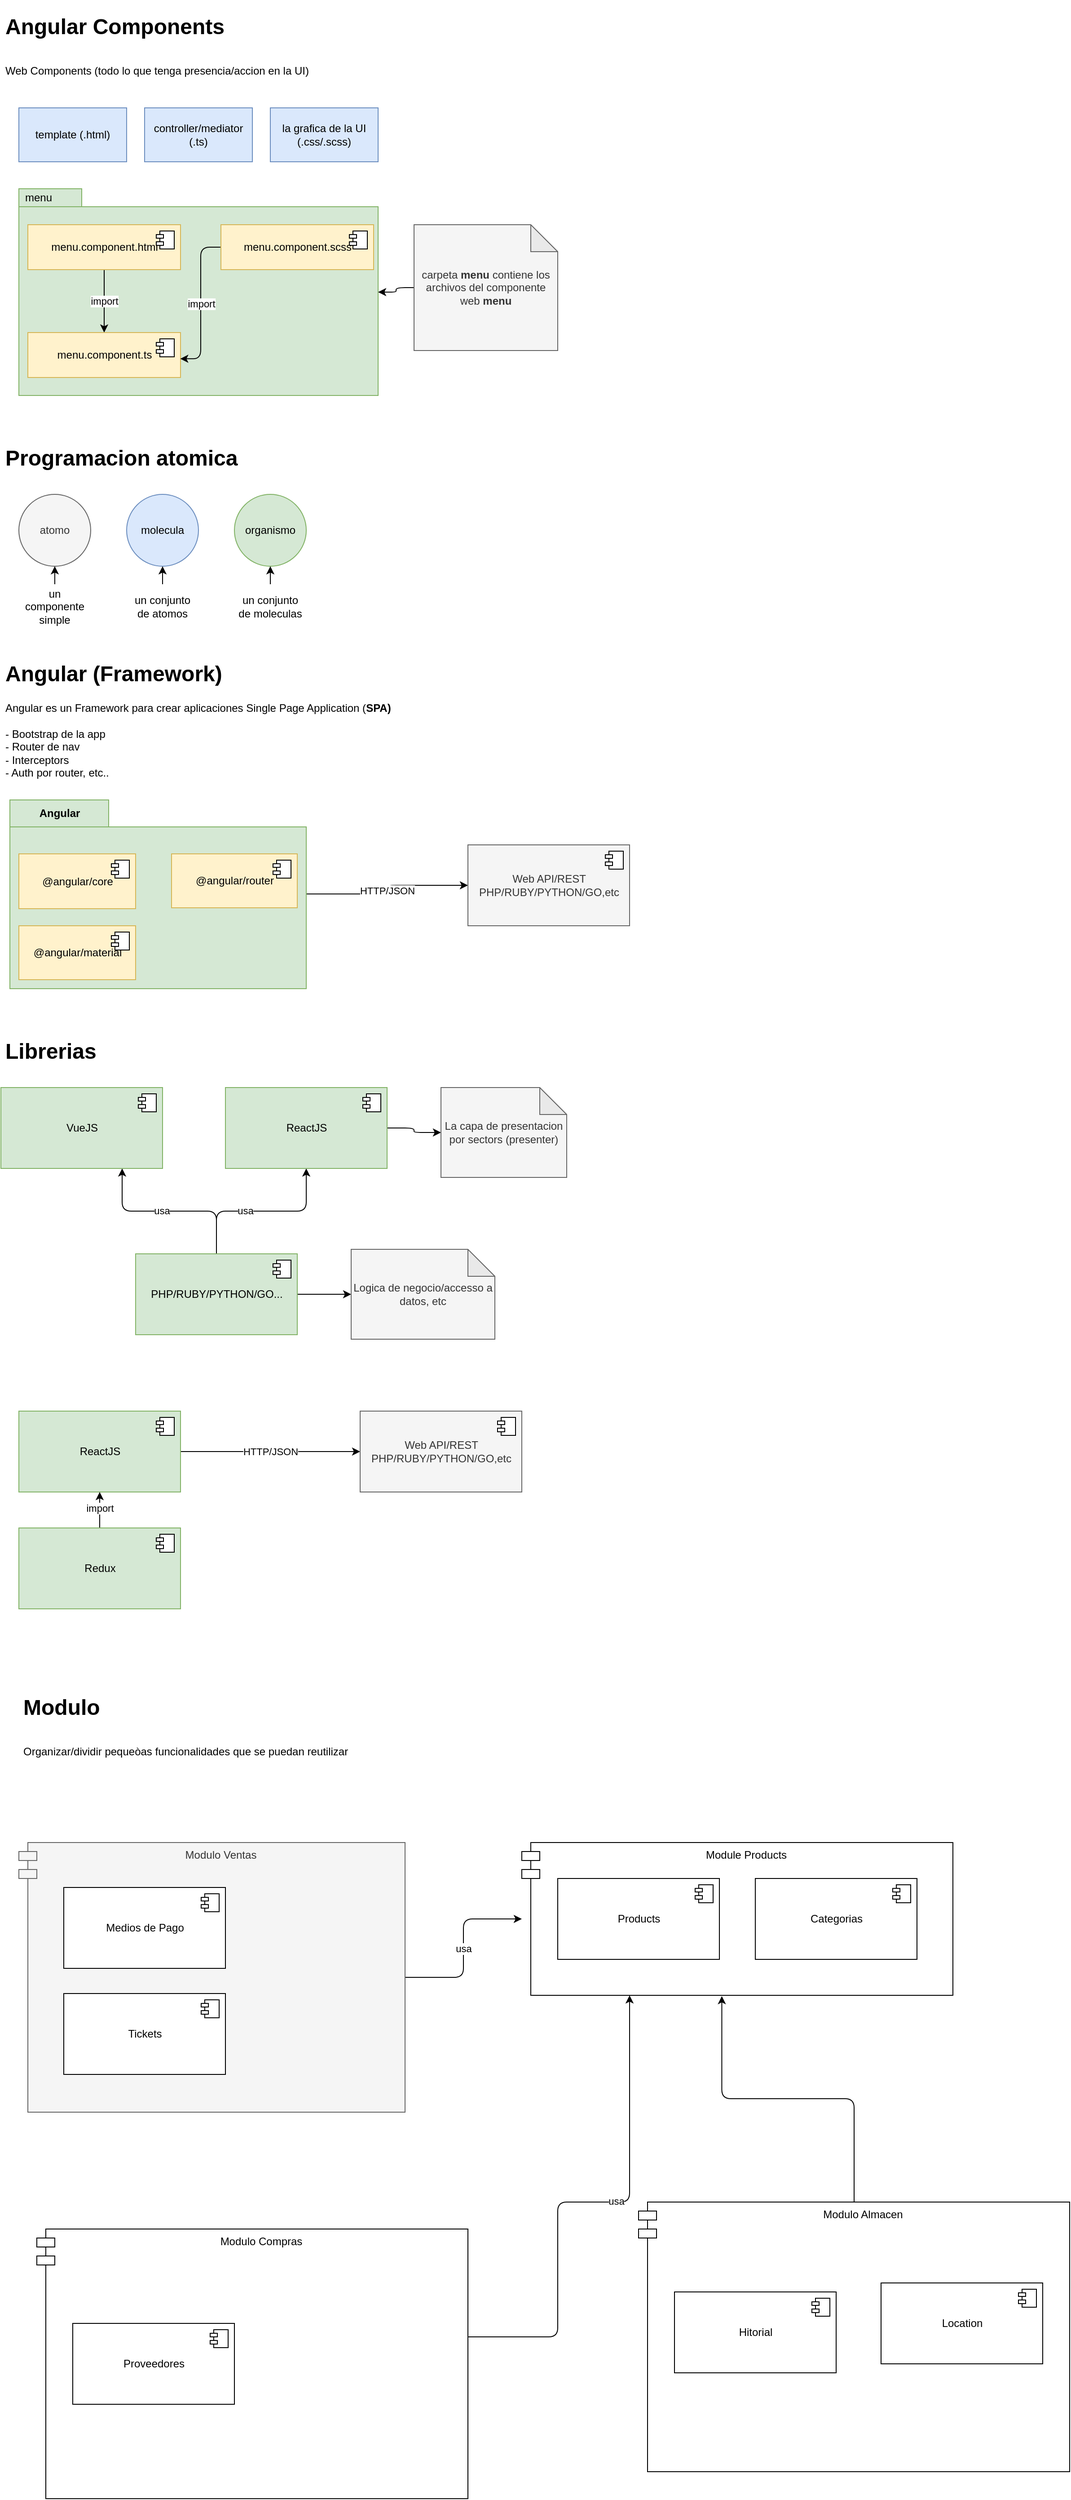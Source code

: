 <mxfile version="14.2.4" type="embed">
    <diagram id="Q2aRL8ScQoQYqk_JuvIn" name="Page-1">
        <mxGraphModel dx="1250" dy="900" grid="1" gridSize="10" guides="1" tooltips="1" connect="1" arrows="1" fold="1" page="1" pageScale="1" pageWidth="827" pageHeight="1169" math="0" shadow="0">
            <root>
                <mxCell id="0"/>
                <mxCell id="1" parent="0"/>
                <mxCell id="125" value="Module Products" style="shape=module;align=left;spacingLeft=20;align=center;verticalAlign=top;rounded=0;sketch=0;" vertex="1" parent="1">
                    <mxGeometry x="600" y="2080" width="480" height="170" as="geometry"/>
                </mxCell>
                <mxCell id="3" value="&lt;h1&gt;&lt;span&gt;Angular Components&lt;/span&gt;&lt;/h1&gt;&lt;h1&gt;&lt;span style=&quot;font-size: 12px ; font-weight: 400&quot;&gt;Web Components (todo lo que tenga presencia/accion en la UI)&lt;/span&gt;&lt;/h1&gt;" style="text;html=1;strokeColor=none;fillColor=none;spacing=5;spacingTop=-20;whiteSpace=wrap;overflow=hidden;rounded=0;" vertex="1" parent="1">
                    <mxGeometry x="20" y="40" width="620" height="80" as="geometry"/>
                </mxCell>
                <mxCell id="4" value="atomo" style="ellipse;whiteSpace=wrap;html=1;aspect=fixed;fillColor=#f5f5f5;strokeColor=#666666;fontColor=#333333;" vertex="1" parent="1">
                    <mxGeometry x="40" y="580" width="80" height="80" as="geometry"/>
                </mxCell>
                <mxCell id="5" value="molecula" style="ellipse;whiteSpace=wrap;html=1;aspect=fixed;fillColor=#dae8fc;strokeColor=#6c8ebf;" vertex="1" parent="1">
                    <mxGeometry x="160" y="580" width="80" height="80" as="geometry"/>
                </mxCell>
                <mxCell id="6" value="organismo" style="ellipse;whiteSpace=wrap;html=1;aspect=fixed;fillColor=#d5e8d4;strokeColor=#82b366;" vertex="1" parent="1">
                    <mxGeometry x="280" y="580" width="80" height="80" as="geometry"/>
                </mxCell>
                <mxCell id="7" value="&lt;h1&gt;&lt;span&gt;Programacion atomica&lt;/span&gt;&lt;/h1&gt;" style="text;html=1;strokeColor=none;fillColor=none;spacing=5;spacingTop=-20;whiteSpace=wrap;overflow=hidden;rounded=0;" vertex="1" parent="1">
                    <mxGeometry x="20" y="520" width="620" height="50" as="geometry"/>
                </mxCell>
                <mxCell id="53" style="edgeStyle=orthogonalEdgeStyle;curved=0;rounded=1;sketch=0;orthogonalLoop=1;jettySize=auto;html=1;entryX=0.5;entryY=1;entryDx=0;entryDy=0;" edge="1" parent="1" source="8" target="4">
                    <mxGeometry relative="1" as="geometry"/>
                </mxCell>
                <mxCell id="8" value="un componente simple" style="text;html=1;strokeColor=none;fillColor=none;align=center;verticalAlign=middle;whiteSpace=wrap;rounded=0;" vertex="1" parent="1">
                    <mxGeometry x="40" y="680" width="80" height="50" as="geometry"/>
                </mxCell>
                <mxCell id="54" style="edgeStyle=orthogonalEdgeStyle;curved=0;rounded=1;sketch=0;orthogonalLoop=1;jettySize=auto;html=1;entryX=0.5;entryY=1;entryDx=0;entryDy=0;" edge="1" parent="1" source="9" target="5">
                    <mxGeometry relative="1" as="geometry"/>
                </mxCell>
                <mxCell id="9" value="un conjunto de atomos" style="text;html=1;strokeColor=none;fillColor=none;align=center;verticalAlign=middle;whiteSpace=wrap;rounded=0;" vertex="1" parent="1">
                    <mxGeometry x="160" y="680" width="80" height="50" as="geometry"/>
                </mxCell>
                <mxCell id="55" style="edgeStyle=orthogonalEdgeStyle;curved=0;rounded=1;sketch=0;orthogonalLoop=1;jettySize=auto;html=1;entryX=0.5;entryY=1;entryDx=0;entryDy=0;" edge="1" parent="1" source="12" target="6">
                    <mxGeometry relative="1" as="geometry"/>
                </mxCell>
                <mxCell id="12" value="un conjunto de moleculas" style="text;html=1;strokeColor=none;fillColor=none;align=center;verticalAlign=middle;whiteSpace=wrap;rounded=0;" vertex="1" parent="1">
                    <mxGeometry x="280" y="680" width="80" height="50" as="geometry"/>
                </mxCell>
                <mxCell id="13" value="template (.html)" style="rounded=0;whiteSpace=wrap;html=1;fillColor=#dae8fc;strokeColor=#6c8ebf;" vertex="1" parent="1">
                    <mxGeometry x="40" y="150" width="120" height="60" as="geometry"/>
                </mxCell>
                <mxCell id="14" value="controller/mediator (.ts)" style="rounded=0;whiteSpace=wrap;html=1;fillColor=#dae8fc;strokeColor=#6c8ebf;" vertex="1" parent="1">
                    <mxGeometry x="180" y="150" width="120" height="60" as="geometry"/>
                </mxCell>
                <mxCell id="15" value="la grafica de la UI (.css/.scss)" style="rounded=0;whiteSpace=wrap;html=1;fillColor=#dae8fc;strokeColor=#6c8ebf;" vertex="1" parent="1">
                    <mxGeometry x="320" y="150" width="120" height="60" as="geometry"/>
                </mxCell>
                <mxCell id="37" value="menu" style="shape=folder;xSize=90;align=left;spacingLeft=10;align=left;verticalAlign=top;spacingLeft=5;spacingTop=-4;tabWidth=70;tabHeight=20;tabPosition=left;html=1;strokeWidth=1;recursiveResize=0;rounded=0;sketch=0;fillColor=#d5e8d4;strokeColor=#82b366;" vertex="1" parent="1">
                    <mxGeometry x="40" y="240" width="400" height="230" as="geometry"/>
                </mxCell>
                <mxCell id="48" value="import" style="edgeStyle=orthogonalEdgeStyle;curved=0;rounded=1;sketch=0;orthogonalLoop=1;jettySize=auto;html=1;entryX=0.5;entryY=0;entryDx=0;entryDy=0;" edge="1" parent="1" source="41" target="43">
                    <mxGeometry relative="1" as="geometry"/>
                </mxCell>
                <mxCell id="41" value="menu.component.html" style="html=1;dropTarget=0;rounded=0;sketch=0;fillColor=#fff2cc;strokeColor=#d6b656;" vertex="1" parent="1">
                    <mxGeometry x="50" y="280" width="170" height="50" as="geometry"/>
                </mxCell>
                <mxCell id="42" value="" style="shape=module;jettyWidth=8;jettyHeight=4;" vertex="1" parent="41">
                    <mxGeometry x="1" width="20" height="20" relative="1" as="geometry">
                        <mxPoint x="-27" y="7" as="offset"/>
                    </mxGeometry>
                </mxCell>
                <mxCell id="43" value="menu.component.ts" style="html=1;dropTarget=0;rounded=0;sketch=0;fillColor=#fff2cc;strokeColor=#d6b656;" vertex="1" parent="1">
                    <mxGeometry x="50" y="400" width="170" height="50" as="geometry"/>
                </mxCell>
                <mxCell id="44" value="" style="shape=module;jettyWidth=8;jettyHeight=4;" vertex="1" parent="43">
                    <mxGeometry x="1" width="20" height="20" relative="1" as="geometry">
                        <mxPoint x="-27" y="7" as="offset"/>
                    </mxGeometry>
                </mxCell>
                <mxCell id="49" value="import" style="edgeStyle=orthogonalEdgeStyle;curved=0;rounded=1;sketch=0;orthogonalLoop=1;jettySize=auto;html=1;entryX=0.998;entryY=0.583;entryDx=0;entryDy=0;entryPerimeter=0;" edge="1" parent="1" source="45" target="43">
                    <mxGeometry relative="1" as="geometry"/>
                </mxCell>
                <mxCell id="45" value="menu.component.scss" style="html=1;dropTarget=0;rounded=0;sketch=0;fillColor=#fff2cc;strokeColor=#d6b656;" vertex="1" parent="1">
                    <mxGeometry x="265" y="280" width="170" height="50" as="geometry"/>
                </mxCell>
                <mxCell id="46" value="" style="shape=module;jettyWidth=8;jettyHeight=4;" vertex="1" parent="45">
                    <mxGeometry x="1" width="20" height="20" relative="1" as="geometry">
                        <mxPoint x="-27" y="7" as="offset"/>
                    </mxGeometry>
                </mxCell>
                <mxCell id="51" style="edgeStyle=orthogonalEdgeStyle;curved=0;rounded=1;sketch=0;orthogonalLoop=1;jettySize=auto;html=1;" edge="1" parent="1" source="50" target="37">
                    <mxGeometry relative="1" as="geometry"/>
                </mxCell>
                <mxCell id="50" value="carpeta &lt;b&gt;menu&lt;/b&gt; contiene los archivos del componente web &lt;b&gt;menu&lt;/b&gt;" style="shape=note;whiteSpace=wrap;html=1;backgroundOutline=1;darkOpacity=0.05;rounded=0;sketch=0;fillColor=#f5f5f5;strokeColor=#666666;fontColor=#333333;" vertex="1" parent="1">
                    <mxGeometry x="480" y="280" width="160" height="140" as="geometry"/>
                </mxCell>
                <mxCell id="52" value="&lt;h1&gt;&lt;span&gt;Angular (Framework)&lt;/span&gt;&lt;/h1&gt;&lt;div&gt;Angular es un Framework para crear aplicaciones Single Page Application (&lt;b&gt;SPA)&lt;/b&gt;&lt;/div&gt;&lt;div&gt;&lt;b&gt;&lt;br&gt;&lt;/b&gt;&lt;/div&gt;&lt;div&gt;- Bootstrap de la app&lt;/div&gt;&lt;div&gt;- Router de nav&lt;/div&gt;&lt;div&gt;- Interceptors&lt;/div&gt;&lt;div&gt;- Auth por router, etc..&lt;/div&gt;" style="text;html=1;strokeColor=none;fillColor=none;spacing=5;spacingTop=-20;whiteSpace=wrap;overflow=hidden;rounded=0;" vertex="1" parent="1">
                    <mxGeometry x="20" y="760" width="620" height="150" as="geometry"/>
                </mxCell>
                <mxCell id="72" style="edgeStyle=orthogonalEdgeStyle;curved=0;rounded=1;sketch=0;orthogonalLoop=1;jettySize=auto;html=1;" edge="1" parent="1" source="68" target="70">
                    <mxGeometry relative="1" as="geometry"/>
                </mxCell>
                <mxCell id="86" value="usa" style="edgeLabel;html=1;align=center;verticalAlign=middle;resizable=0;points=[];" vertex="1" connectable="0" parent="72">
                    <mxGeometry x="-0.188" y="1" relative="1" as="geometry">
                        <mxPoint as="offset"/>
                    </mxGeometry>
                </mxCell>
                <mxCell id="76" style="edgeStyle=orthogonalEdgeStyle;curved=0;rounded=1;sketch=0;orthogonalLoop=1;jettySize=auto;html=1;" edge="1" parent="1" source="68" target="75">
                    <mxGeometry relative="1" as="geometry"/>
                </mxCell>
                <mxCell id="79" style="edgeStyle=orthogonalEdgeStyle;curved=0;rounded=1;sketch=0;orthogonalLoop=1;jettySize=auto;html=1;entryX=0.75;entryY=1;entryDx=0;entryDy=0;" edge="1" parent="1" source="68" target="77">
                    <mxGeometry relative="1" as="geometry"/>
                </mxCell>
                <mxCell id="87" value="usa" style="edgeLabel;html=1;align=center;verticalAlign=middle;resizable=0;points=[];" vertex="1" connectable="0" parent="79">
                    <mxGeometry x="0.085" y="-1" relative="1" as="geometry">
                        <mxPoint as="offset"/>
                    </mxGeometry>
                </mxCell>
                <mxCell id="68" value="PHP/RUBY/PYTHON/GO..." style="html=1;dropTarget=0;rounded=0;sketch=0;fillColor=#d5e8d4;strokeColor=#82b366;" vertex="1" parent="1">
                    <mxGeometry x="170" y="1425" width="180" height="90" as="geometry"/>
                </mxCell>
                <mxCell id="69" value="" style="shape=module;jettyWidth=8;jettyHeight=4;" vertex="1" parent="68">
                    <mxGeometry x="1" width="20" height="20" relative="1" as="geometry">
                        <mxPoint x="-27" y="7" as="offset"/>
                    </mxGeometry>
                </mxCell>
                <mxCell id="73" style="edgeStyle=orthogonalEdgeStyle;curved=0;rounded=1;sketch=0;orthogonalLoop=1;jettySize=auto;html=1;" edge="1" parent="1" source="70" target="74">
                    <mxGeometry relative="1" as="geometry">
                        <mxPoint x="260" y="1295" as="targetPoint"/>
                    </mxGeometry>
                </mxCell>
                <mxCell id="70" value="ReactJS" style="html=1;dropTarget=0;rounded=0;sketch=0;fillColor=#d5e8d4;strokeColor=#82b366;" vertex="1" parent="1">
                    <mxGeometry x="270" y="1240" width="180" height="90" as="geometry"/>
                </mxCell>
                <mxCell id="71" value="" style="shape=module;jettyWidth=8;jettyHeight=4;" vertex="1" parent="70">
                    <mxGeometry x="1" width="20" height="20" relative="1" as="geometry">
                        <mxPoint x="-27" y="7" as="offset"/>
                    </mxGeometry>
                </mxCell>
                <mxCell id="74" value="La capa de presentacion por sectors (presenter)" style="shape=note;whiteSpace=wrap;html=1;backgroundOutline=1;darkOpacity=0.05;rounded=0;sketch=0;fillColor=#f5f5f5;strokeColor=#666666;fontColor=#333333;" vertex="1" parent="1">
                    <mxGeometry x="510" y="1240" width="140" height="100" as="geometry"/>
                </mxCell>
                <mxCell id="75" value="Logica de negocio/accesso a datos, etc" style="shape=note;whiteSpace=wrap;html=1;backgroundOutline=1;darkOpacity=0.05;rounded=0;sketch=0;fillColor=#f5f5f5;strokeColor=#666666;fontColor=#333333;" vertex="1" parent="1">
                    <mxGeometry x="410" y="1420" width="160" height="100" as="geometry"/>
                </mxCell>
                <mxCell id="77" value="VueJS" style="html=1;dropTarget=0;rounded=0;sketch=0;fillColor=#d5e8d4;strokeColor=#82b366;" vertex="1" parent="1">
                    <mxGeometry x="20" y="1240" width="180" height="90" as="geometry"/>
                </mxCell>
                <mxCell id="78" value="" style="shape=module;jettyWidth=8;jettyHeight=4;" vertex="1" parent="77">
                    <mxGeometry x="1" width="20" height="20" relative="1" as="geometry">
                        <mxPoint x="-27" y="7" as="offset"/>
                    </mxGeometry>
                </mxCell>
                <mxCell id="80" value="&lt;h1&gt;Librerias&lt;/h1&gt;" style="text;html=1;strokeColor=none;fillColor=none;spacing=5;spacingTop=-20;whiteSpace=wrap;overflow=hidden;rounded=0;sketch=0;" vertex="1" parent="1">
                    <mxGeometry x="20" y="1180" width="190" height="40" as="geometry"/>
                </mxCell>
                <mxCell id="85" value="HTTP/JSON" style="edgeStyle=orthogonalEdgeStyle;curved=0;rounded=1;sketch=0;orthogonalLoop=1;jettySize=auto;html=1;exitX=0.995;exitY=0.498;exitDx=0;exitDy=0;exitPerimeter=0;" edge="1" parent="1" source="102" target="83">
                    <mxGeometry relative="1" as="geometry"/>
                </mxCell>
                <mxCell id="83" value="Web API/REST&lt;br&gt;PHP/RUBY/PYTHON/GO,etc" style="html=1;dropTarget=0;rounded=0;sketch=0;fillColor=#f5f5f5;strokeColor=#666666;fontColor=#333333;" vertex="1" parent="1">
                    <mxGeometry x="540" y="970" width="180" height="90" as="geometry"/>
                </mxCell>
                <mxCell id="84" value="" style="shape=module;jettyWidth=8;jettyHeight=4;" vertex="1" parent="83">
                    <mxGeometry x="1" width="20" height="20" relative="1" as="geometry">
                        <mxPoint x="-27" y="7" as="offset"/>
                    </mxGeometry>
                </mxCell>
                <mxCell id="92" value="HTTP/JSON" style="edgeStyle=orthogonalEdgeStyle;curved=0;rounded=1;sketch=0;orthogonalLoop=1;jettySize=auto;html=1;" edge="1" parent="1" source="88" target="90">
                    <mxGeometry relative="1" as="geometry"/>
                </mxCell>
                <mxCell id="88" value="ReactJS" style="html=1;dropTarget=0;rounded=0;sketch=0;fillColor=#d5e8d4;strokeColor=#82b366;" vertex="1" parent="1">
                    <mxGeometry x="40" y="1600" width="180" height="90" as="geometry"/>
                </mxCell>
                <mxCell id="89" value="" style="shape=module;jettyWidth=8;jettyHeight=4;" vertex="1" parent="88">
                    <mxGeometry x="1" width="20" height="20" relative="1" as="geometry">
                        <mxPoint x="-27" y="7" as="offset"/>
                    </mxGeometry>
                </mxCell>
                <mxCell id="90" value="Web API/REST&lt;br&gt;PHP/RUBY/PYTHON/GO,etc" style="html=1;dropTarget=0;rounded=0;sketch=0;fillColor=#f5f5f5;strokeColor=#666666;fontColor=#333333;" vertex="1" parent="1">
                    <mxGeometry x="420" y="1600" width="180" height="90" as="geometry"/>
                </mxCell>
                <mxCell id="91" value="" style="shape=module;jettyWidth=8;jettyHeight=4;" vertex="1" parent="90">
                    <mxGeometry x="1" width="20" height="20" relative="1" as="geometry">
                        <mxPoint x="-27" y="7" as="offset"/>
                    </mxGeometry>
                </mxCell>
                <mxCell id="95" style="edgeStyle=orthogonalEdgeStyle;curved=0;rounded=1;sketch=0;orthogonalLoop=1;jettySize=auto;html=1;" edge="1" parent="1" source="93" target="88">
                    <mxGeometry relative="1" as="geometry"/>
                </mxCell>
                <mxCell id="96" value="import" style="edgeLabel;html=1;align=center;verticalAlign=middle;resizable=0;points=[];" vertex="1" connectable="0" parent="95">
                    <mxGeometry x="0.136" relative="1" as="geometry">
                        <mxPoint as="offset"/>
                    </mxGeometry>
                </mxCell>
                <mxCell id="93" value="Redux" style="html=1;dropTarget=0;rounded=0;sketch=0;fillColor=#d5e8d4;strokeColor=#82b366;" vertex="1" parent="1">
                    <mxGeometry x="40" y="1730" width="180" height="90" as="geometry"/>
                </mxCell>
                <mxCell id="94" value="" style="shape=module;jettyWidth=8;jettyHeight=4;" vertex="1" parent="93">
                    <mxGeometry x="1" width="20" height="20" relative="1" as="geometry">
                        <mxPoint x="-27" y="7" as="offset"/>
                    </mxGeometry>
                </mxCell>
                <mxCell id="102" value="Angular" style="shape=folder;fontStyle=1;tabWidth=110;tabHeight=30;tabPosition=left;html=1;boundedLbl=1;labelInHeader=1;container=1;collapsible=0;recursiveResize=0;rounded=0;sketch=0;fillColor=#d5e8d4;strokeColor=#82b366;" vertex="1" parent="1">
                    <mxGeometry x="30" y="920" width="330" height="210" as="geometry"/>
                </mxCell>
                <mxCell id="98" value="@angular/router" style="html=1;dropTarget=0;rounded=0;sketch=0;fillColor=#fff2cc;strokeColor=#d6b656;" vertex="1" parent="102">
                    <mxGeometry x="180" y="60" width="140" height="60" as="geometry"/>
                </mxCell>
                <mxCell id="99" value="" style="shape=module;jettyWidth=8;jettyHeight=4;" vertex="1" parent="98">
                    <mxGeometry x="1" width="20" height="20" relative="1" as="geometry">
                        <mxPoint x="-27" y="7" as="offset"/>
                    </mxGeometry>
                </mxCell>
                <mxCell id="81" value="@angular/core" style="html=1;dropTarget=0;rounded=0;sketch=0;fillColor=#fff2cc;strokeColor=#d6b656;" vertex="1" parent="102">
                    <mxGeometry x="10" y="60" width="130" height="61" as="geometry"/>
                </mxCell>
                <mxCell id="82" value="" style="shape=module;jettyWidth=8;jettyHeight=4;" vertex="1" parent="81">
                    <mxGeometry x="1" width="20" height="20" relative="1" as="geometry">
                        <mxPoint x="-27" y="7" as="offset"/>
                    </mxGeometry>
                </mxCell>
                <mxCell id="104" value="@angular/material" style="html=1;dropTarget=0;rounded=0;sketch=0;fillColor=#fff2cc;strokeColor=#d6b656;" vertex="1" parent="102">
                    <mxGeometry x="10" y="140" width="130" height="60" as="geometry"/>
                </mxCell>
                <mxCell id="105" value="" style="shape=module;jettyWidth=8;jettyHeight=4;" vertex="1" parent="104">
                    <mxGeometry x="1" width="20" height="20" relative="1" as="geometry">
                        <mxPoint x="-27" y="7" as="offset"/>
                    </mxGeometry>
                </mxCell>
                <mxCell id="132" value="usa" style="edgeStyle=orthogonalEdgeStyle;curved=0;rounded=1;sketch=0;orthogonalLoop=1;jettySize=auto;html=1;" edge="1" parent="1" source="107" target="125">
                    <mxGeometry relative="1" as="geometry"/>
                </mxCell>
                <mxCell id="107" value="Modulo Ventas" style="shape=module;align=left;spacingLeft=20;align=center;verticalAlign=top;rounded=0;sketch=0;fillColor=#f5f5f5;strokeColor=#666666;fontColor=#333333;" vertex="1" parent="1">
                    <mxGeometry x="40" y="2080" width="430" height="300" as="geometry"/>
                </mxCell>
                <mxCell id="110" value="Medios de Pago&lt;br&gt;" style="html=1;dropTarget=0;rounded=0;sketch=0;" vertex="1" parent="1">
                    <mxGeometry x="90" y="2130" width="180" height="90" as="geometry"/>
                </mxCell>
                <mxCell id="111" value="" style="shape=module;jettyWidth=8;jettyHeight=4;" vertex="1" parent="110">
                    <mxGeometry x="1" width="20" height="20" relative="1" as="geometry">
                        <mxPoint x="-27" y="7" as="offset"/>
                    </mxGeometry>
                </mxCell>
                <mxCell id="112" value="Tickets" style="html=1;dropTarget=0;rounded=0;sketch=0;" vertex="1" parent="1">
                    <mxGeometry x="90" y="2248" width="180" height="90" as="geometry"/>
                </mxCell>
                <mxCell id="113" value="" style="shape=module;jettyWidth=8;jettyHeight=4;" vertex="1" parent="112">
                    <mxGeometry x="1" width="20" height="20" relative="1" as="geometry">
                        <mxPoint x="-27" y="7" as="offset"/>
                    </mxGeometry>
                </mxCell>
                <mxCell id="126" style="edgeStyle=orthogonalEdgeStyle;curved=0;rounded=1;sketch=0;orthogonalLoop=1;jettySize=auto;html=1;entryX=0.464;entryY=1.005;entryDx=0;entryDy=0;entryPerimeter=0;" edge="1" parent="1" source="114" target="125">
                    <mxGeometry relative="1" as="geometry"/>
                </mxCell>
                <mxCell id="114" value="Modulo Almacen" style="shape=module;align=left;spacingLeft=20;align=center;verticalAlign=top;rounded=0;sketch=0;" vertex="1" parent="1">
                    <mxGeometry x="730" y="2480" width="480" height="300" as="geometry"/>
                </mxCell>
                <mxCell id="108" value="Products" style="html=1;dropTarget=0;rounded=0;sketch=0;" vertex="1" parent="1">
                    <mxGeometry x="640" y="2120" width="180" height="90" as="geometry"/>
                </mxCell>
                <mxCell id="109" value="" style="shape=module;jettyWidth=8;jettyHeight=4;" vertex="1" parent="108">
                    <mxGeometry x="1" width="20" height="20" relative="1" as="geometry">
                        <mxPoint x="-27" y="7" as="offset"/>
                    </mxGeometry>
                </mxCell>
                <mxCell id="130" style="edgeStyle=orthogonalEdgeStyle;curved=0;rounded=1;sketch=0;orthogonalLoop=1;jettySize=auto;html=1;entryX=0.25;entryY=1;entryDx=0;entryDy=0;" edge="1" parent="1" source="117" target="125">
                    <mxGeometry relative="1" as="geometry">
                        <Array as="points">
                            <mxPoint x="640" y="2630"/>
                            <mxPoint x="640" y="2480"/>
                            <mxPoint x="720" y="2480"/>
                        </Array>
                    </mxGeometry>
                </mxCell>
                <mxCell id="131" value="usa" style="edgeLabel;html=1;align=center;verticalAlign=middle;resizable=0;points=[];" vertex="1" connectable="0" parent="130">
                    <mxGeometry x="0.124" y="1" relative="1" as="geometry">
                        <mxPoint as="offset"/>
                    </mxGeometry>
                </mxCell>
                <mxCell id="117" value="Modulo Compras" style="shape=module;align=left;spacingLeft=20;align=center;verticalAlign=top;rounded=0;sketch=0;" vertex="1" parent="1">
                    <mxGeometry x="60" y="2510" width="480" height="300" as="geometry"/>
                </mxCell>
                <mxCell id="123" value="Proveedores" style="html=1;dropTarget=0;rounded=0;sketch=0;" vertex="1" parent="1">
                    <mxGeometry x="100" y="2615" width="180" height="90" as="geometry"/>
                </mxCell>
                <mxCell id="124" value="" style="shape=module;jettyWidth=8;jettyHeight=4;" vertex="1" parent="123">
                    <mxGeometry x="1" width="20" height="20" relative="1" as="geometry">
                        <mxPoint x="-27" y="7" as="offset"/>
                    </mxGeometry>
                </mxCell>
                <mxCell id="128" value="Hitorial" style="html=1;dropTarget=0;rounded=0;sketch=0;" vertex="1" parent="1">
                    <mxGeometry x="770" y="2580" width="180" height="90" as="geometry"/>
                </mxCell>
                <mxCell id="129" value="" style="shape=module;jettyWidth=8;jettyHeight=4;" vertex="1" parent="128">
                    <mxGeometry x="1" width="20" height="20" relative="1" as="geometry">
                        <mxPoint x="-27" y="7" as="offset"/>
                    </mxGeometry>
                </mxCell>
                <mxCell id="133" value="Categorias" style="html=1;dropTarget=0;rounded=0;sketch=0;" vertex="1" parent="1">
                    <mxGeometry x="860" y="2120" width="180" height="90" as="geometry"/>
                </mxCell>
                <mxCell id="134" value="" style="shape=module;jettyWidth=8;jettyHeight=4;" vertex="1" parent="133">
                    <mxGeometry x="1" width="20" height="20" relative="1" as="geometry">
                        <mxPoint x="-27" y="7" as="offset"/>
                    </mxGeometry>
                </mxCell>
                <mxCell id="135" value="Location" style="html=1;dropTarget=0;rounded=0;sketch=0;" vertex="1" parent="1">
                    <mxGeometry x="1000" y="2570" width="180" height="90" as="geometry"/>
                </mxCell>
                <mxCell id="136" value="" style="shape=module;jettyWidth=8;jettyHeight=4;" vertex="1" parent="135">
                    <mxGeometry x="1" width="20" height="20" relative="1" as="geometry">
                        <mxPoint x="-27" y="7" as="offset"/>
                    </mxGeometry>
                </mxCell>
                <mxCell id="137" value="&lt;h1&gt;&lt;span&gt;Modulo&lt;/span&gt;&lt;/h1&gt;&lt;h1&gt;&lt;span style=&quot;font-size: 12px ; font-weight: 400&quot;&gt;Organizar/dividir pequeòas funcionalidades que se puedan reutilizar&lt;/span&gt;&lt;/h1&gt;" style="text;html=1;strokeColor=none;fillColor=none;spacing=5;spacingTop=-20;whiteSpace=wrap;overflow=hidden;rounded=0;sketch=0;" vertex="1" parent="1">
                    <mxGeometry x="40" y="1910" width="400" height="120" as="geometry"/>
                </mxCell>
            </root>
        </mxGraphModel>
    </diagram>
</mxfile>